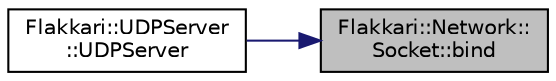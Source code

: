 digraph "Flakkari::Network::Socket::bind"
{
 // LATEX_PDF_SIZE
  edge [fontname="Helvetica",fontsize="10",labelfontname="Helvetica",labelfontsize="10"];
  node [fontname="Helvetica",fontsize="10",shape=record];
  rankdir="RL";
  Node1 [label="Flakkari::Network::\lSocket::bind",height=0.2,width=0.4,color="black", fillcolor="grey75", style="filled", fontcolor="black",tooltip="Bind the socket to the address and port specified in the constructor."];
  Node1 -> Node2 [dir="back",color="midnightblue",fontsize="10",style="solid",fontname="Helvetica"];
  Node2 [label="Flakkari::UDPServer\l::UDPServer",height=0.2,width=0.4,color="black", fillcolor="white", style="filled",URL="$d0/dd1/classFlakkari_1_1UDPServer.html#a540e9173cae4bd0bf33fd80f85bf1458",tooltip="Construct a new UDPServer object."];
}
